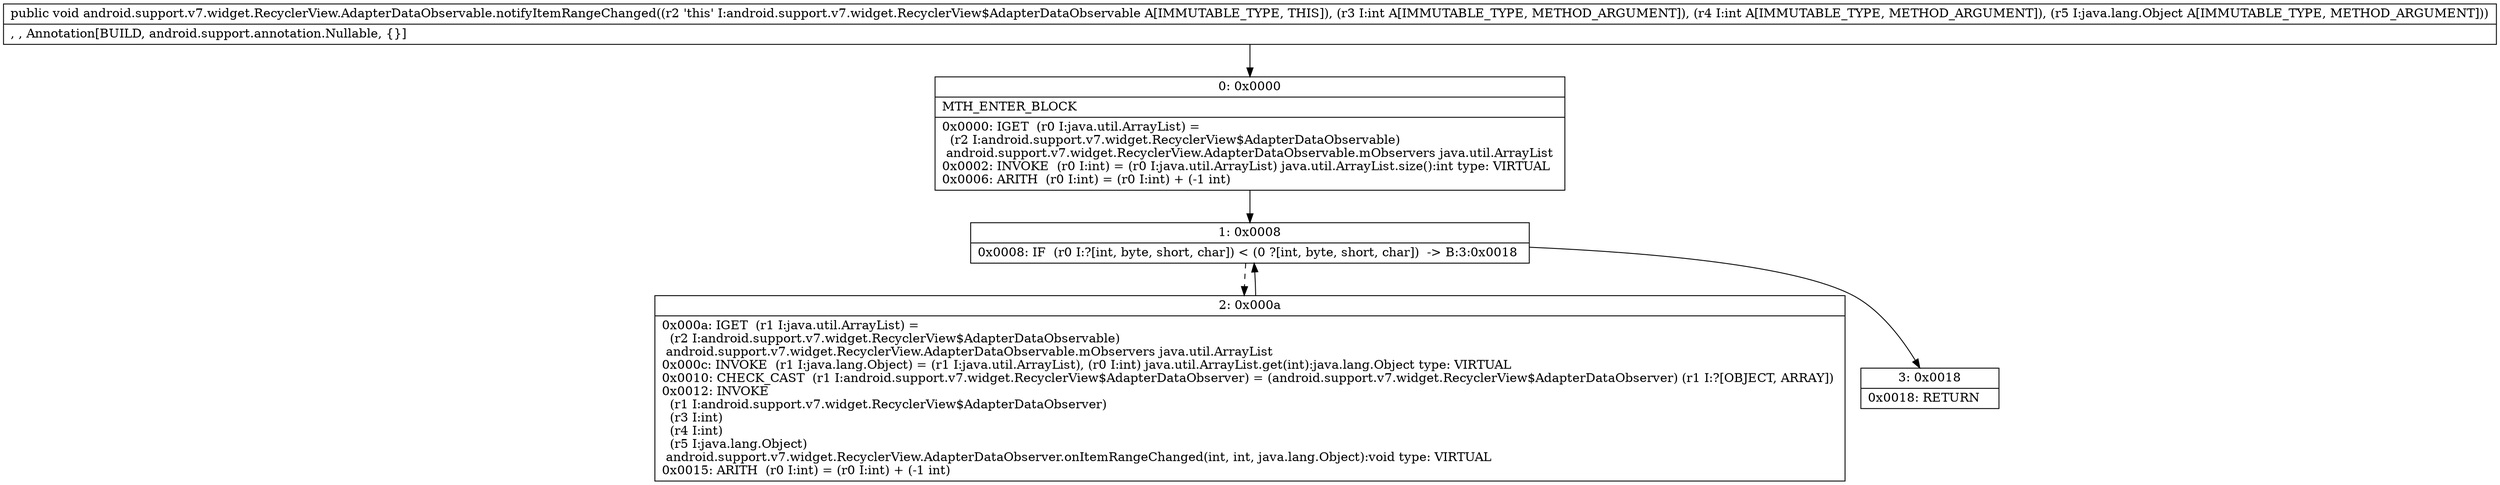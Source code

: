 digraph "CFG forandroid.support.v7.widget.RecyclerView.AdapterDataObservable.notifyItemRangeChanged(IILjava\/lang\/Object;)V" {
Node_0 [shape=record,label="{0\:\ 0x0000|MTH_ENTER_BLOCK\l|0x0000: IGET  (r0 I:java.util.ArrayList) = \l  (r2 I:android.support.v7.widget.RecyclerView$AdapterDataObservable)\l android.support.v7.widget.RecyclerView.AdapterDataObservable.mObservers java.util.ArrayList \l0x0002: INVOKE  (r0 I:int) = (r0 I:java.util.ArrayList) java.util.ArrayList.size():int type: VIRTUAL \l0x0006: ARITH  (r0 I:int) = (r0 I:int) + (\-1 int) \l}"];
Node_1 [shape=record,label="{1\:\ 0x0008|0x0008: IF  (r0 I:?[int, byte, short, char]) \< (0 ?[int, byte, short, char])  \-\> B:3:0x0018 \l}"];
Node_2 [shape=record,label="{2\:\ 0x000a|0x000a: IGET  (r1 I:java.util.ArrayList) = \l  (r2 I:android.support.v7.widget.RecyclerView$AdapterDataObservable)\l android.support.v7.widget.RecyclerView.AdapterDataObservable.mObservers java.util.ArrayList \l0x000c: INVOKE  (r1 I:java.lang.Object) = (r1 I:java.util.ArrayList), (r0 I:int) java.util.ArrayList.get(int):java.lang.Object type: VIRTUAL \l0x0010: CHECK_CAST  (r1 I:android.support.v7.widget.RecyclerView$AdapterDataObserver) = (android.support.v7.widget.RecyclerView$AdapterDataObserver) (r1 I:?[OBJECT, ARRAY]) \l0x0012: INVOKE  \l  (r1 I:android.support.v7.widget.RecyclerView$AdapterDataObserver)\l  (r3 I:int)\l  (r4 I:int)\l  (r5 I:java.lang.Object)\l android.support.v7.widget.RecyclerView.AdapterDataObserver.onItemRangeChanged(int, int, java.lang.Object):void type: VIRTUAL \l0x0015: ARITH  (r0 I:int) = (r0 I:int) + (\-1 int) \l}"];
Node_3 [shape=record,label="{3\:\ 0x0018|0x0018: RETURN   \l}"];
MethodNode[shape=record,label="{public void android.support.v7.widget.RecyclerView.AdapterDataObservable.notifyItemRangeChanged((r2 'this' I:android.support.v7.widget.RecyclerView$AdapterDataObservable A[IMMUTABLE_TYPE, THIS]), (r3 I:int A[IMMUTABLE_TYPE, METHOD_ARGUMENT]), (r4 I:int A[IMMUTABLE_TYPE, METHOD_ARGUMENT]), (r5 I:java.lang.Object A[IMMUTABLE_TYPE, METHOD_ARGUMENT]))  | , , Annotation[BUILD, android.support.annotation.Nullable, \{\}]\l}"];
MethodNode -> Node_0;
Node_0 -> Node_1;
Node_1 -> Node_2[style=dashed];
Node_1 -> Node_3;
Node_2 -> Node_1;
}

